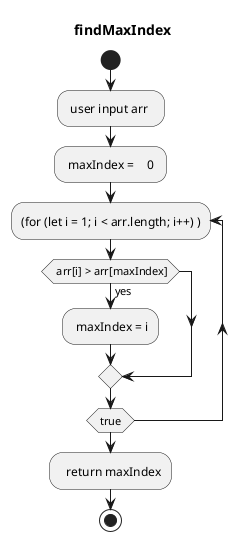 
@startuml findMaxIndex
title findMaxIndex
start
: user input arr  ;
: maxIndex =    0 ;  
repeat:(for (let i = 1; i < arr.length; i++) )    
      if( arr[i] > arr[maxIndex]) then (yes)
        : maxIndex = i; 
      endif 
repeat while(true)
:  return maxIndex; 
stop
@enduml